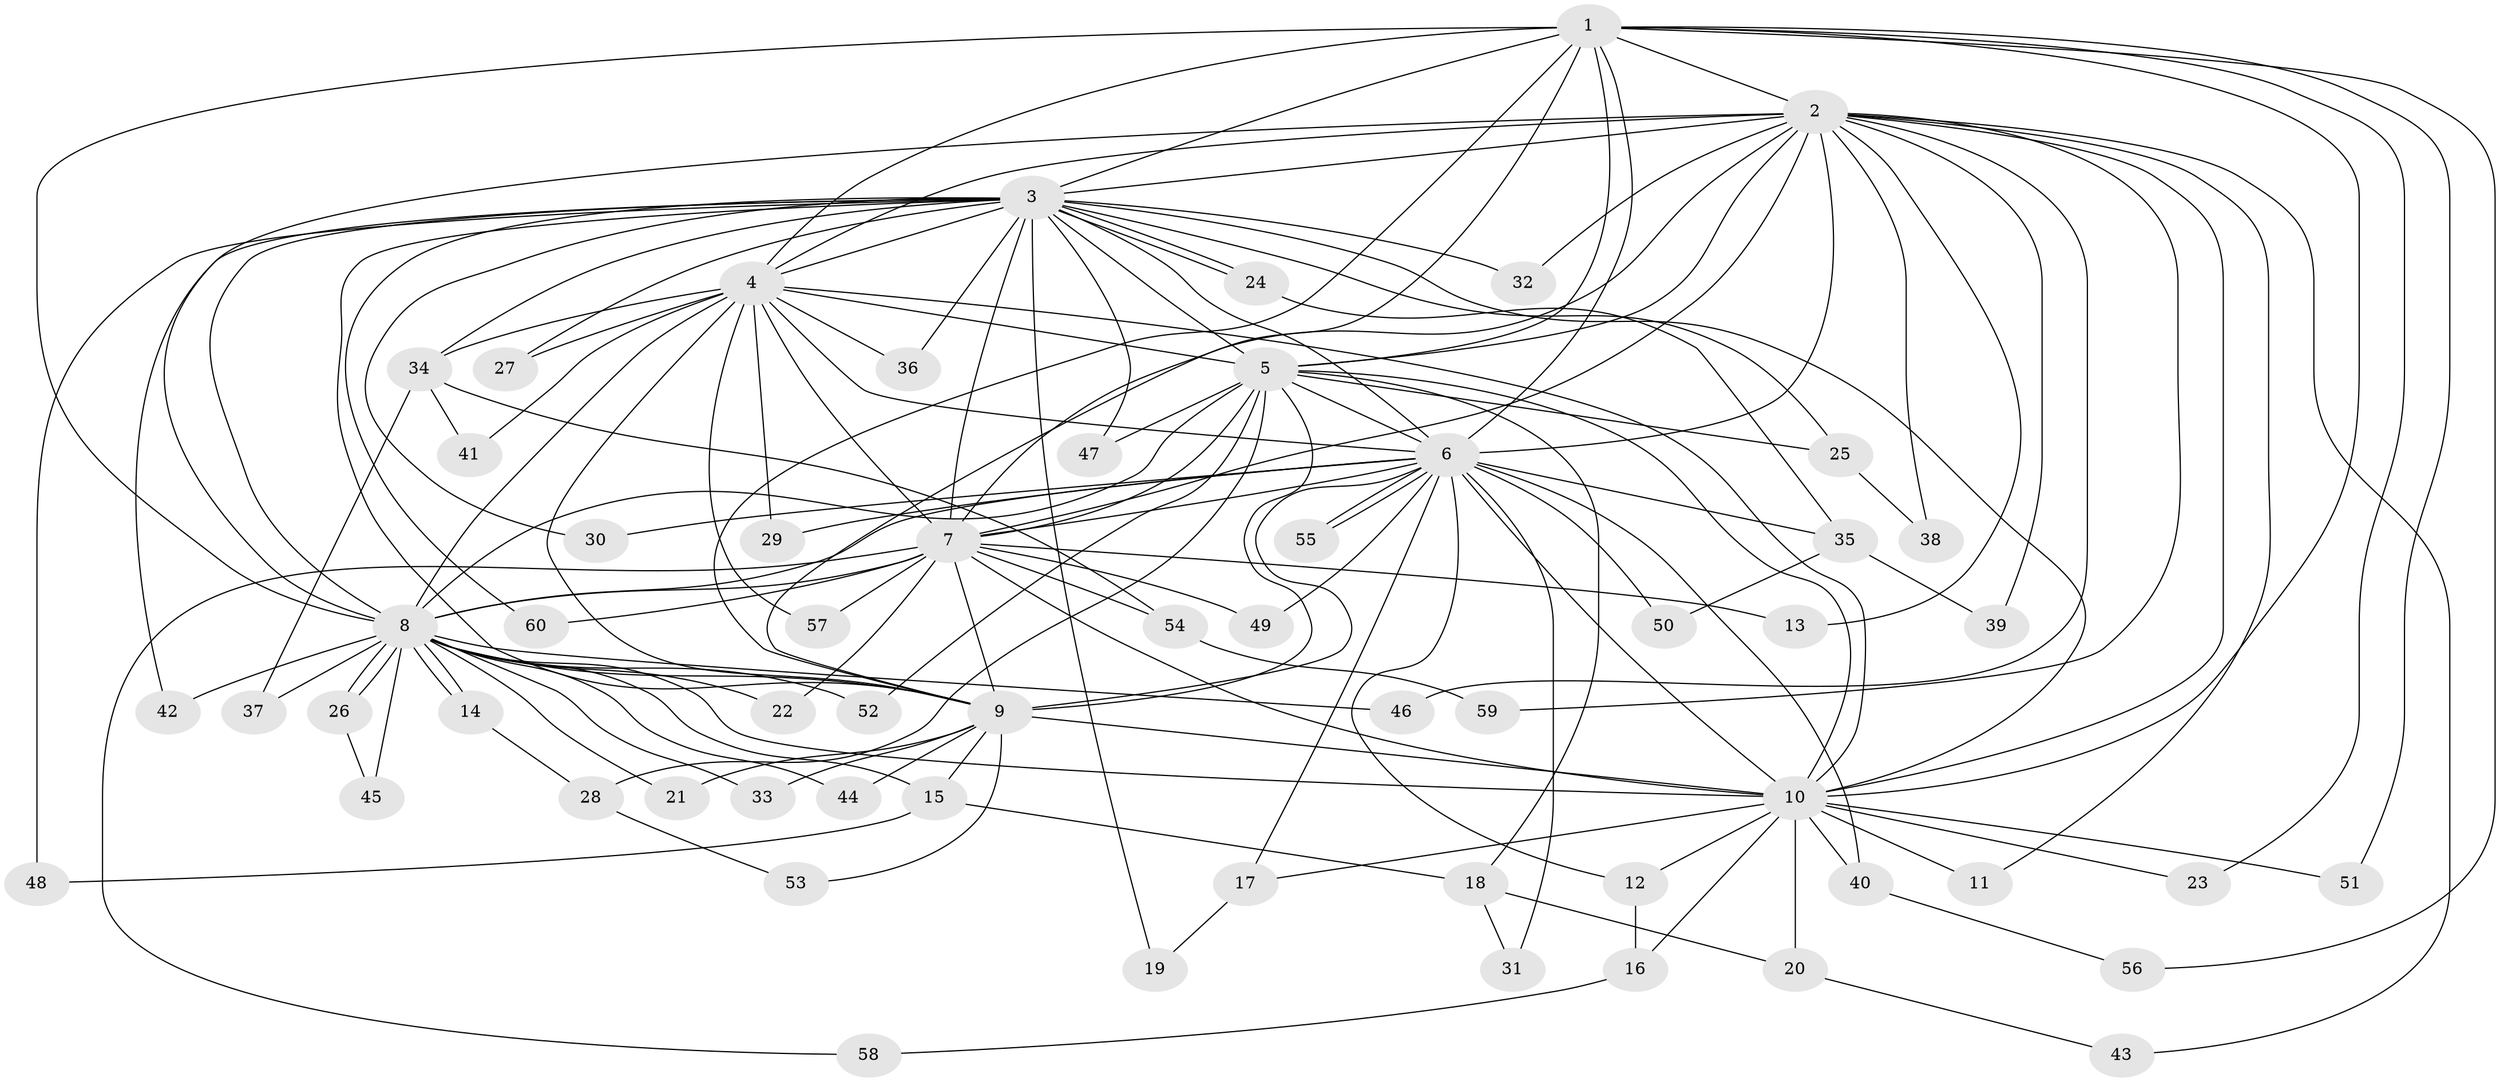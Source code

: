 // coarse degree distribution, {7: 0.10526315789473684, 9: 0.10526315789473684, 10: 0.05263157894736842, 11: 0.10526315789473684, 8: 0.10526315789473684, 4: 0.05263157894736842, 3: 0.21052631578947367, 5: 0.05263157894736842, 2: 0.15789473684210525, 1: 0.05263157894736842}
// Generated by graph-tools (version 1.1) at 2025/50/03/04/25 22:50:02]
// undirected, 60 vertices, 145 edges
graph export_dot {
  node [color=gray90,style=filled];
  1;
  2;
  3;
  4;
  5;
  6;
  7;
  8;
  9;
  10;
  11;
  12;
  13;
  14;
  15;
  16;
  17;
  18;
  19;
  20;
  21;
  22;
  23;
  24;
  25;
  26;
  27;
  28;
  29;
  30;
  31;
  32;
  33;
  34;
  35;
  36;
  37;
  38;
  39;
  40;
  41;
  42;
  43;
  44;
  45;
  46;
  47;
  48;
  49;
  50;
  51;
  52;
  53;
  54;
  55;
  56;
  57;
  58;
  59;
  60;
  1 -- 2;
  1 -- 3;
  1 -- 4;
  1 -- 5;
  1 -- 6;
  1 -- 7;
  1 -- 8;
  1 -- 9;
  1 -- 10;
  1 -- 23;
  1 -- 51;
  1 -- 56;
  2 -- 3;
  2 -- 4;
  2 -- 5;
  2 -- 6;
  2 -- 7;
  2 -- 8;
  2 -- 9;
  2 -- 10;
  2 -- 11;
  2 -- 13;
  2 -- 32;
  2 -- 38;
  2 -- 39;
  2 -- 43;
  2 -- 46;
  2 -- 59;
  3 -- 4;
  3 -- 5;
  3 -- 6;
  3 -- 7;
  3 -- 8;
  3 -- 9;
  3 -- 10;
  3 -- 19;
  3 -- 24;
  3 -- 24;
  3 -- 25;
  3 -- 27;
  3 -- 30;
  3 -- 32;
  3 -- 34;
  3 -- 36;
  3 -- 42;
  3 -- 47;
  3 -- 48;
  3 -- 60;
  4 -- 5;
  4 -- 6;
  4 -- 7;
  4 -- 8;
  4 -- 9;
  4 -- 10;
  4 -- 27;
  4 -- 29;
  4 -- 34;
  4 -- 36;
  4 -- 41;
  4 -- 57;
  5 -- 6;
  5 -- 7;
  5 -- 8;
  5 -- 9;
  5 -- 10;
  5 -- 18;
  5 -- 25;
  5 -- 28;
  5 -- 47;
  5 -- 52;
  6 -- 7;
  6 -- 8;
  6 -- 9;
  6 -- 10;
  6 -- 12;
  6 -- 17;
  6 -- 29;
  6 -- 30;
  6 -- 31;
  6 -- 35;
  6 -- 40;
  6 -- 49;
  6 -- 50;
  6 -- 55;
  6 -- 55;
  7 -- 8;
  7 -- 9;
  7 -- 10;
  7 -- 13;
  7 -- 22;
  7 -- 49;
  7 -- 54;
  7 -- 57;
  7 -- 58;
  7 -- 60;
  8 -- 9;
  8 -- 10;
  8 -- 14;
  8 -- 14;
  8 -- 15;
  8 -- 21;
  8 -- 22;
  8 -- 26;
  8 -- 26;
  8 -- 33;
  8 -- 37;
  8 -- 42;
  8 -- 44;
  8 -- 45;
  8 -- 46;
  8 -- 52;
  9 -- 10;
  9 -- 15;
  9 -- 21;
  9 -- 33;
  9 -- 44;
  9 -- 53;
  10 -- 11;
  10 -- 12;
  10 -- 16;
  10 -- 17;
  10 -- 20;
  10 -- 23;
  10 -- 40;
  10 -- 51;
  12 -- 16;
  14 -- 28;
  15 -- 18;
  15 -- 48;
  16 -- 58;
  17 -- 19;
  18 -- 20;
  18 -- 31;
  20 -- 43;
  24 -- 35;
  25 -- 38;
  26 -- 45;
  28 -- 53;
  34 -- 37;
  34 -- 41;
  34 -- 54;
  35 -- 39;
  35 -- 50;
  40 -- 56;
  54 -- 59;
}
